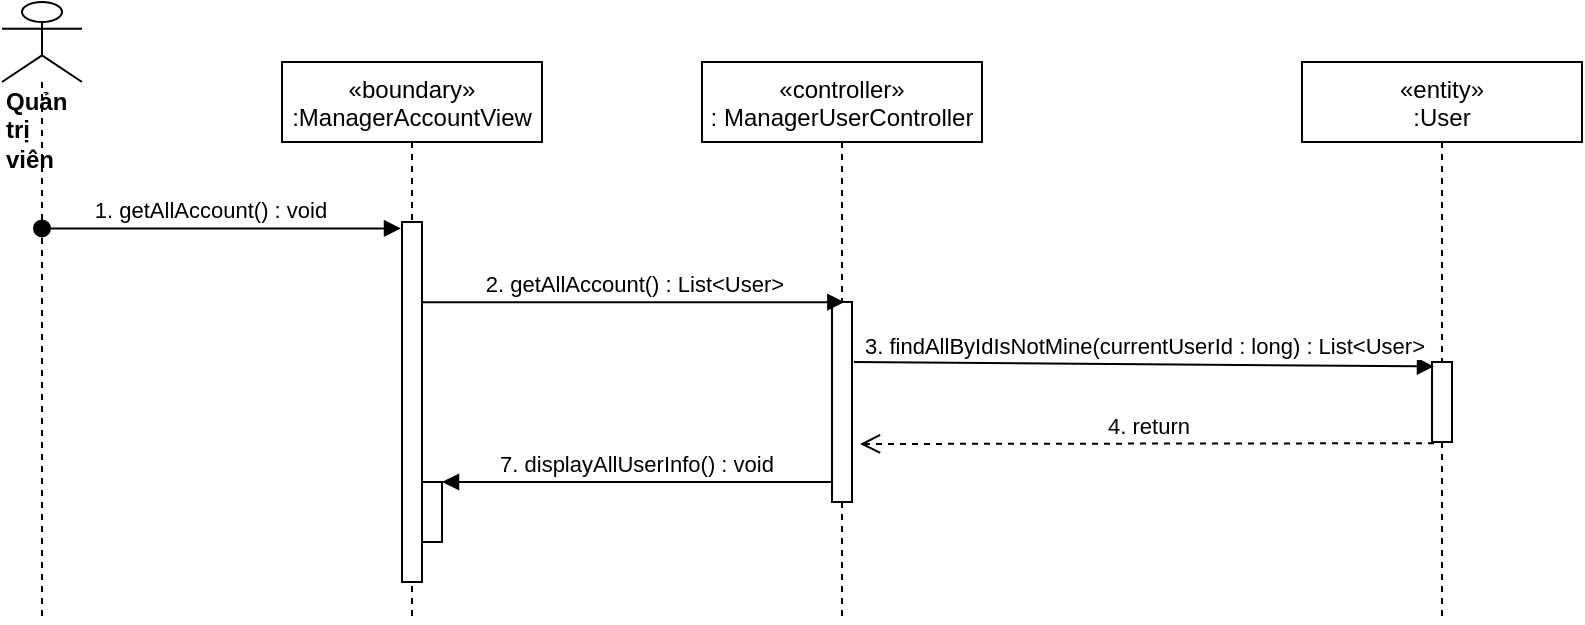 <mxfile version="14.7.0" type="device"><diagram id="kgpKYQtTHZ0yAKxKKP6v" name="Page-1"><mxGraphModel dx="1108" dy="425" grid="1" gridSize="10" guides="1" tooltips="1" connect="1" arrows="1" fold="1" page="1" pageScale="1" pageWidth="850" pageHeight="1100" math="0" shadow="0"><root><mxCell id="0"/><mxCell id="1" parent="0"/><mxCell id="X7Sqqw-jI27X8xpSThfW-1" value="«boundary»&#10;:ManagerAccountView" style="shape=umlLifeline;perimeter=lifelinePerimeter;container=1;collapsible=0;recursiveResize=0;rounded=0;shadow=0;strokeWidth=1;" parent="1" vertex="1"><mxGeometry x="210" y="80" width="130" height="280" as="geometry"/></mxCell><mxCell id="X7Sqqw-jI27X8xpSThfW-2" value="" style="points=[];perimeter=orthogonalPerimeter;rounded=0;shadow=0;strokeWidth=1;" parent="X7Sqqw-jI27X8xpSThfW-1" vertex="1"><mxGeometry x="60" y="80" width="10" height="180" as="geometry"/></mxCell><mxCell id="X7Sqqw-jI27X8xpSThfW-14" value="" style="html=1;points=[];perimeter=orthogonalPerimeter;" parent="X7Sqqw-jI27X8xpSThfW-1" vertex="1"><mxGeometry x="70" y="210" width="10" height="30" as="geometry"/></mxCell><mxCell id="X7Sqqw-jI27X8xpSThfW-3" value="«controller»&#10;: ManagerUserController" style="shape=umlLifeline;perimeter=lifelinePerimeter;container=1;collapsible=0;recursiveResize=0;rounded=0;shadow=0;strokeWidth=1;" parent="1" vertex="1"><mxGeometry x="420" y="80" width="140" height="280" as="geometry"/></mxCell><mxCell id="X7Sqqw-jI27X8xpSThfW-4" value="" style="points=[];perimeter=orthogonalPerimeter;rounded=0;shadow=0;strokeWidth=1;" parent="X7Sqqw-jI27X8xpSThfW-3" vertex="1"><mxGeometry x="65" y="120" width="10" height="100" as="geometry"/></mxCell><mxCell id="X7Sqqw-jI27X8xpSThfW-5" value="&lt;div&gt;&lt;b&gt;Quản trị viên&lt;/b&gt;&lt;/div&gt;" style="shape=umlLifeline;participant=umlActor;perimeter=lifelinePerimeter;whiteSpace=wrap;html=1;container=1;collapsible=0;recursiveResize=0;verticalAlign=top;spacingTop=36;outlineConnect=0;align=left;size=40;" parent="1" vertex="1"><mxGeometry x="70" y="50" width="40" height="310" as="geometry"/></mxCell><mxCell id="X7Sqqw-jI27X8xpSThfW-6" value="1. getAllAccount() : void" style="verticalAlign=bottom;startArrow=oval;endArrow=block;startSize=8;shadow=0;strokeWidth=1;entryX=-0.05;entryY=0.018;entryDx=0;entryDy=0;entryPerimeter=0;" parent="1" source="X7Sqqw-jI27X8xpSThfW-5" target="X7Sqqw-jI27X8xpSThfW-2" edge="1"><mxGeometry x="-0.06" relative="1" as="geometry"><mxPoint x="100" y="170" as="sourcePoint"/><mxPoint as="offset"/></mxGeometry></mxCell><mxCell id="X7Sqqw-jI27X8xpSThfW-9" value="2. getAllAccount() : List&amp;lt;User&amp;gt;" style="html=1;verticalAlign=bottom;endArrow=block;entryX=0.617;entryY=0.001;entryDx=0;entryDy=0;entryPerimeter=0;" parent="1" source="X7Sqqw-jI27X8xpSThfW-2" target="X7Sqqw-jI27X8xpSThfW-4" edge="1"><mxGeometry width="80" relative="1" as="geometry"><mxPoint x="320" y="248" as="sourcePoint"/><mxPoint x="500" y="210" as="targetPoint"/></mxGeometry></mxCell><mxCell id="X7Sqqw-jI27X8xpSThfW-13" value="7. displayAllUserInfo() : void" style="verticalAlign=bottom;endArrow=block;shadow=0;strokeWidth=1;" parent="1" source="X7Sqqw-jI27X8xpSThfW-4" target="X7Sqqw-jI27X8xpSThfW-14" edge="1"><mxGeometry relative="1" as="geometry"><mxPoint x="550" y="319" as="sourcePoint"/><mxPoint x="340" y="319" as="targetPoint"/></mxGeometry></mxCell><mxCell id="X7Sqqw-jI27X8xpSThfW-15" value="«entity»&#10;:User" style="shape=umlLifeline;perimeter=lifelinePerimeter;container=1;collapsible=0;recursiveResize=0;rounded=0;shadow=0;strokeWidth=1;" parent="1" vertex="1"><mxGeometry x="720" y="80" width="140" height="280" as="geometry"/></mxCell><mxCell id="X7Sqqw-jI27X8xpSThfW-16" value="" style="points=[];perimeter=orthogonalPerimeter;rounded=0;shadow=0;strokeWidth=1;" parent="X7Sqqw-jI27X8xpSThfW-15" vertex="1"><mxGeometry x="65" y="150" width="10" height="40" as="geometry"/></mxCell><mxCell id="X7Sqqw-jI27X8xpSThfW-17" value="3. findAllByIdIsNotMine(currentUserId : long) : List&amp;lt;User&amp;gt;" style="html=1;verticalAlign=bottom;endArrow=block;entryX=0.1;entryY=0.055;entryDx=0;entryDy=0;entryPerimeter=0;" parent="1" target="X7Sqqw-jI27X8xpSThfW-16" edge="1"><mxGeometry width="80" relative="1" as="geometry"><mxPoint x="496" y="230" as="sourcePoint"/><mxPoint x="1010" y="239" as="targetPoint"/></mxGeometry></mxCell><mxCell id="X7Sqqw-jI27X8xpSThfW-18" value="4. return" style="html=1;verticalAlign=bottom;endArrow=open;dashed=1;endSize=8;exitX=0.1;exitY=1.015;exitDx=0;exitDy=0;exitPerimeter=0;entryX=1.4;entryY=0.71;entryDx=0;entryDy=0;entryPerimeter=0;" parent="1" source="X7Sqqw-jI27X8xpSThfW-16" target="X7Sqqw-jI27X8xpSThfW-4" edge="1"><mxGeometry relative="1" as="geometry"><mxPoint x="790" y="300" as="sourcePoint"/><mxPoint x="714.4" y="279.04" as="targetPoint"/></mxGeometry></mxCell></root></mxGraphModel></diagram></mxfile>